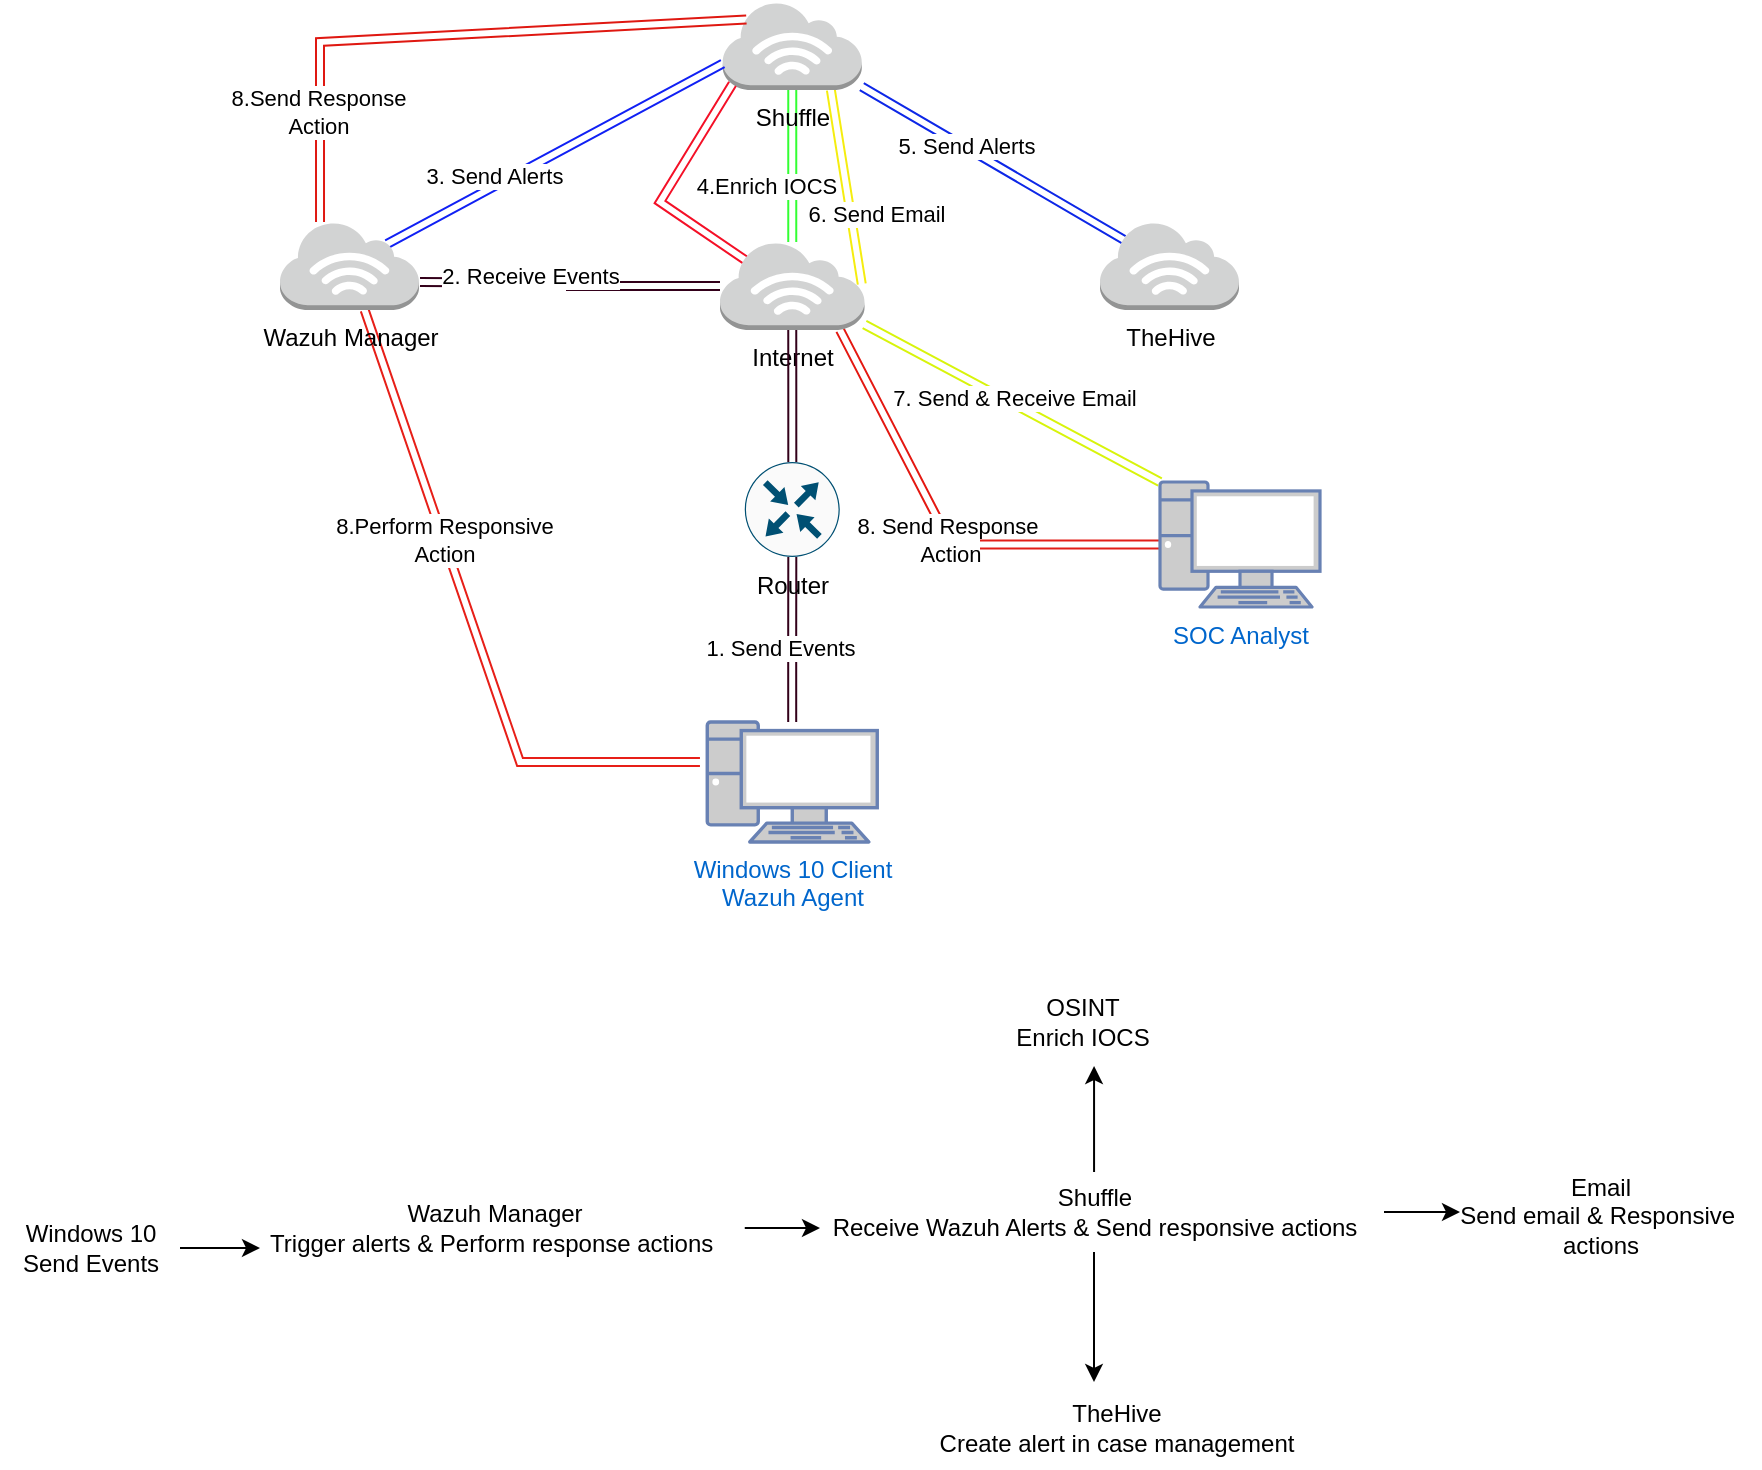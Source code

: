 <mxfile version="24.4.4" type="github">
  <diagram name="Page-1" id="AONNASwHGbtUYUmjS9xI">
    <mxGraphModel dx="880" dy="460" grid="1" gridSize="10" guides="1" tooltips="1" connect="1" arrows="1" fold="1" page="1" pageScale="1" pageWidth="850" pageHeight="1100" math="0" shadow="0">
      <root>
        <mxCell id="0" />
        <mxCell id="1" parent="0" />
        <mxCell id="a0mYmo2WMuD1lnYN7sBZ-10" style="edgeStyle=orthogonalEdgeStyle;rounded=0;orthogonalLoop=1;jettySize=auto;html=1;shape=link;strokeColor=#33001A;" parent="1" source="a0mYmo2WMuD1lnYN7sBZ-1" target="a0mYmo2WMuD1lnYN7sBZ-2" edge="1">
          <mxGeometry relative="1" as="geometry">
            <mxPoint x="442.5" y="300" as="targetPoint" />
          </mxGeometry>
        </mxCell>
        <mxCell id="a0mYmo2WMuD1lnYN7sBZ-11" value="1. Send Events" style="edgeLabel;html=1;align=center;verticalAlign=middle;resizable=0;points=[];" parent="a0mYmo2WMuD1lnYN7sBZ-10" vertex="1" connectable="0">
          <mxGeometry x="-0.09" relative="1" as="geometry">
            <mxPoint x="-6" as="offset" />
          </mxGeometry>
        </mxCell>
        <mxCell id="a0mYmo2WMuD1lnYN7sBZ-1" value="Windows 10 Client&lt;div&gt;Wazuh Agent&lt;/div&gt;&lt;div&gt;&lt;br&gt;&lt;/div&gt;" style="fontColor=#0066CC;verticalAlign=top;verticalLabelPosition=bottom;labelPosition=center;align=center;html=1;outlineConnect=0;fillColor=#CCCCCC;strokeColor=#6881B3;gradientColor=none;gradientDirection=north;strokeWidth=2;shape=mxgraph.networks.pc;" parent="1" vertex="1">
          <mxGeometry x="353.63" y="360" width="85" height="60" as="geometry" />
        </mxCell>
        <mxCell id="a0mYmo2WMuD1lnYN7sBZ-2" value="Router" style="sketch=0;points=[[0.5,0,0],[1,0.5,0],[0.5,1,0],[0,0.5,0],[0.145,0.145,0],[0.856,0.145,0],[0.855,0.856,0],[0.145,0.855,0]];verticalLabelPosition=bottom;html=1;verticalAlign=top;aspect=fixed;align=center;pointerEvents=1;shape=mxgraph.cisco19.rect;prIcon=router;fillColor=#FAFAFA;strokeColor=#005073;" parent="1" vertex="1">
          <mxGeometry x="372.38" y="230" width="47.5" height="47.5" as="geometry" />
        </mxCell>
        <mxCell id="a0mYmo2WMuD1lnYN7sBZ-18" style="edgeStyle=orthogonalEdgeStyle;rounded=0;orthogonalLoop=1;jettySize=auto;html=1;shape=link;strokeColor=#33FF33;" parent="1" source="a0mYmo2WMuD1lnYN7sBZ-4" target="a0mYmo2WMuD1lnYN7sBZ-7" edge="1">
          <mxGeometry relative="1" as="geometry" />
        </mxCell>
        <mxCell id="a0mYmo2WMuD1lnYN7sBZ-22" value="4.Enrich IOCS" style="edgeLabel;html=1;align=center;verticalAlign=middle;resizable=0;points=[];" parent="a0mYmo2WMuD1lnYN7sBZ-18" vertex="1" connectable="0">
          <mxGeometry x="0.263" y="-1" relative="1" as="geometry">
            <mxPoint x="-12" as="offset" />
          </mxGeometry>
        </mxCell>
        <mxCell id="a0mYmo2WMuD1lnYN7sBZ-23" style="rounded=0;orthogonalLoop=1;jettySize=auto;html=1;shape=link;entryX=0.17;entryY=0.2;entryDx=0;entryDy=0;entryPerimeter=0;fillColor=#f8cecc;strokeColor=#0d27e7;" parent="1" source="a0mYmo2WMuD1lnYN7sBZ-4" target="a0mYmo2WMuD1lnYN7sBZ-6" edge="1">
          <mxGeometry relative="1" as="geometry">
            <mxPoint x="550" y="90" as="targetPoint" />
          </mxGeometry>
        </mxCell>
        <mxCell id="a0mYmo2WMuD1lnYN7sBZ-24" value="5. Send Alerts" style="edgeLabel;html=1;align=center;verticalAlign=middle;resizable=0;points=[];" parent="a0mYmo2WMuD1lnYN7sBZ-23" vertex="1" connectable="0">
          <mxGeometry x="-0.209" y="1" relative="1" as="geometry">
            <mxPoint as="offset" />
          </mxGeometry>
        </mxCell>
        <mxCell id="a0mYmo2WMuD1lnYN7sBZ-25" style="rounded=0;orthogonalLoop=1;jettySize=auto;html=1;entryX=0.77;entryY=0.25;entryDx=0;entryDy=0;entryPerimeter=0;shape=link;fillColor=#ffff88;strokeColor=#f5ed0f;" parent="1" edge="1">
          <mxGeometry relative="1" as="geometry">
            <mxPoint x="430.882" y="141" as="targetPoint" />
            <mxPoint x="415.44" y="44" as="sourcePoint" />
          </mxGeometry>
        </mxCell>
        <mxCell id="a0mYmo2WMuD1lnYN7sBZ-26" value="6. Send Email" style="edgeLabel;html=1;align=center;verticalAlign=middle;resizable=0;points=[];" parent="a0mYmo2WMuD1lnYN7sBZ-25" vertex="1" connectable="0">
          <mxGeometry x="0.272" y="-2" relative="1" as="geometry">
            <mxPoint x="14" as="offset" />
          </mxGeometry>
        </mxCell>
        <mxCell id="a0mYmo2WMuD1lnYN7sBZ-4" value="Shuffle" style="outlineConnect=0;dashed=0;verticalLabelPosition=bottom;verticalAlign=top;align=center;html=1;shape=mxgraph.aws3.internet_3;fillColor=#D2D3D3;gradientColor=none;" parent="1" vertex="1">
          <mxGeometry x="361.38" width="69.5" height="44" as="geometry" />
        </mxCell>
        <mxCell id="a0mYmo2WMuD1lnYN7sBZ-17" style="rounded=0;orthogonalLoop=1;jettySize=auto;html=1;entryX=0;entryY=0.7;entryDx=0;entryDy=0;entryPerimeter=0;shape=link;exitX=0.77;exitY=0.25;exitDx=0;exitDy=0;exitPerimeter=0;strokeColor=#1020f4;" parent="1" source="a0mYmo2WMuD1lnYN7sBZ-5" target="a0mYmo2WMuD1lnYN7sBZ-4" edge="1">
          <mxGeometry relative="1" as="geometry">
            <mxPoint x="320" y="20" as="targetPoint" />
          </mxGeometry>
        </mxCell>
        <mxCell id="a0mYmo2WMuD1lnYN7sBZ-20" value="3. Send Alerts" style="edgeLabel;html=1;align=center;verticalAlign=middle;resizable=0;points=[];" parent="a0mYmo2WMuD1lnYN7sBZ-17" vertex="1" connectable="0">
          <mxGeometry x="-0.332" y="6" relative="1" as="geometry">
            <mxPoint y="1" as="offset" />
          </mxGeometry>
        </mxCell>
        <mxCell id="a0mYmo2WMuD1lnYN7sBZ-41" style="rounded=0;orthogonalLoop=1;jettySize=auto;html=1;shape=link;entryX=-0.043;entryY=0.333;entryDx=0;entryDy=0;entryPerimeter=0;fillColor=#f8cecc;strokeColor=#e71f18;" parent="1" source="a0mYmo2WMuD1lnYN7sBZ-5" target="a0mYmo2WMuD1lnYN7sBZ-1" edge="1">
          <mxGeometry relative="1" as="geometry">
            <mxPoint x="340" y="380" as="targetPoint" />
            <mxPoint x="220" y="140" as="sourcePoint" />
            <Array as="points">
              <mxPoint x="260" y="380" />
            </Array>
          </mxGeometry>
        </mxCell>
        <mxCell id="a0mYmo2WMuD1lnYN7sBZ-42" value="8.Perform Responsive&lt;div&gt;Action&lt;/div&gt;" style="edgeLabel;html=1;align=center;verticalAlign=middle;resizable=0;points=[];" parent="a0mYmo2WMuD1lnYN7sBZ-41" vertex="1" connectable="0">
          <mxGeometry x="-0.268" relative="1" as="geometry">
            <mxPoint y="1" as="offset" />
          </mxGeometry>
        </mxCell>
        <mxCell id="a0mYmo2WMuD1lnYN7sBZ-5" value="Wazuh Manager" style="outlineConnect=0;dashed=0;verticalLabelPosition=bottom;verticalAlign=top;align=center;html=1;shape=mxgraph.aws3.internet_3;fillColor=#D2D3D3;gradientColor=none;" parent="1" vertex="1">
          <mxGeometry x="140" y="110" width="69.5" height="44" as="geometry" />
        </mxCell>
        <mxCell id="a0mYmo2WMuD1lnYN7sBZ-6" value="TheHive" style="outlineConnect=0;dashed=0;verticalLabelPosition=bottom;verticalAlign=top;align=center;html=1;shape=mxgraph.aws3.internet_3;fillColor=#D2D3D3;gradientColor=none;" parent="1" vertex="1">
          <mxGeometry x="550" y="110" width="69.5" height="44" as="geometry" />
        </mxCell>
        <mxCell id="a0mYmo2WMuD1lnYN7sBZ-13" style="edgeStyle=orthogonalEdgeStyle;rounded=0;orthogonalLoop=1;jettySize=auto;html=1;shape=link;fillColor=#d5e8d4;strokeColor=#33001A;" parent="1" source="a0mYmo2WMuD1lnYN7sBZ-7" edge="1">
          <mxGeometry relative="1" as="geometry">
            <mxPoint x="210" y="140" as="targetPoint" />
          </mxGeometry>
        </mxCell>
        <mxCell id="a0mYmo2WMuD1lnYN7sBZ-14" value="2. Receive Events" style="edgeLabel;html=1;align=center;verticalAlign=middle;resizable=0;points=[];" parent="a0mYmo2WMuD1lnYN7sBZ-13" vertex="1" connectable="0">
          <mxGeometry x="0.282" y="-4" relative="1" as="geometry">
            <mxPoint as="offset" />
          </mxGeometry>
        </mxCell>
        <mxCell id="a0mYmo2WMuD1lnYN7sBZ-30" style="rounded=0;orthogonalLoop=1;jettySize=auto;html=1;shape=link;fillColor=#f8cecc;strokeColor=#e41811;" parent="1" edge="1">
          <mxGeometry relative="1" as="geometry">
            <mxPoint x="480" y="280" as="targetPoint" />
            <mxPoint x="420.003" y="164" as="sourcePoint" />
          </mxGeometry>
        </mxCell>
        <mxCell id="a0mYmo2WMuD1lnYN7sBZ-31" value="8. Send Response&amp;nbsp;&lt;div&gt;Action&lt;/div&gt;" style="edgeLabel;html=1;align=center;verticalAlign=middle;resizable=0;points=[];" parent="a0mYmo2WMuD1lnYN7sBZ-30" vertex="1" connectable="0">
          <mxGeometry x="0.815" y="1" relative="1" as="geometry">
            <mxPoint x="-1" as="offset" />
          </mxGeometry>
        </mxCell>
        <mxCell id="a0mYmo2WMuD1lnYN7sBZ-7" value="Internet" style="outlineConnect=0;dashed=0;verticalLabelPosition=bottom;verticalAlign=top;align=center;html=1;shape=mxgraph.aws3.internet_3;fillColor=#D2D3D3;gradientColor=none;" parent="1" vertex="1">
          <mxGeometry x="360" y="120" width="72.25" height="44" as="geometry" />
        </mxCell>
        <mxCell id="a0mYmo2WMuD1lnYN7sBZ-32" style="edgeStyle=orthogonalEdgeStyle;rounded=0;orthogonalLoop=1;jettySize=auto;html=1;shape=link;fillColor=#f8cecc;strokeColor=#e21e18;" parent="1" source="a0mYmo2WMuD1lnYN7sBZ-9" edge="1">
          <mxGeometry relative="1" as="geometry">
            <mxPoint x="490" y="271.25" as="targetPoint" />
          </mxGeometry>
        </mxCell>
        <mxCell id="a0mYmo2WMuD1lnYN7sBZ-9" value="&lt;div&gt;SOC Analyst&lt;/div&gt;" style="fontColor=#0066CC;verticalAlign=top;verticalLabelPosition=bottom;labelPosition=center;align=center;html=1;outlineConnect=0;fillColor=#CCCCCC;strokeColor=#6881B3;gradientColor=none;gradientDirection=north;strokeWidth=2;shape=mxgraph.networks.pc;" parent="1" vertex="1">
          <mxGeometry x="580" y="240" width="80" height="62.5" as="geometry" />
        </mxCell>
        <mxCell id="a0mYmo2WMuD1lnYN7sBZ-12" style="edgeStyle=orthogonalEdgeStyle;rounded=0;orthogonalLoop=1;jettySize=auto;html=1;entryX=0.5;entryY=1;entryDx=0;entryDy=0;entryPerimeter=0;shape=link;strokeColor=#33001A;" parent="1" source="a0mYmo2WMuD1lnYN7sBZ-2" target="a0mYmo2WMuD1lnYN7sBZ-7" edge="1">
          <mxGeometry relative="1" as="geometry" />
        </mxCell>
        <mxCell id="a0mYmo2WMuD1lnYN7sBZ-27" style="rounded=0;orthogonalLoop=1;jettySize=auto;html=1;entryX=0;entryY=0;entryDx=0;entryDy=0;entryPerimeter=0;shape=link;fillColor=#ffff88;strokeColor=#d8f40b;" parent="1" source="a0mYmo2WMuD1lnYN7sBZ-7" target="a0mYmo2WMuD1lnYN7sBZ-9" edge="1">
          <mxGeometry relative="1" as="geometry" />
        </mxCell>
        <mxCell id="a0mYmo2WMuD1lnYN7sBZ-28" value="7. Send &amp;amp; Receive Email" style="edgeLabel;html=1;align=center;verticalAlign=middle;resizable=0;points=[];" parent="a0mYmo2WMuD1lnYN7sBZ-27" vertex="1" connectable="0">
          <mxGeometry x="-0.111" y="-2" relative="1" as="geometry">
            <mxPoint x="10" as="offset" />
          </mxGeometry>
        </mxCell>
        <mxCell id="a0mYmo2WMuD1lnYN7sBZ-37" style="rounded=0;orthogonalLoop=1;jettySize=auto;html=1;entryX=0.17;entryY=0.2;entryDx=0;entryDy=0;entryPerimeter=0;shape=link;exitX=0.288;exitY=0;exitDx=0;exitDy=0;exitPerimeter=0;fillColor=#f8cecc;strokeColor=#df1811;" parent="1" source="a0mYmo2WMuD1lnYN7sBZ-5" target="a0mYmo2WMuD1lnYN7sBZ-4" edge="1">
          <mxGeometry relative="1" as="geometry">
            <Array as="points">
              <mxPoint x="160" y="20" />
            </Array>
          </mxGeometry>
        </mxCell>
        <mxCell id="a0mYmo2WMuD1lnYN7sBZ-38" value="8.Send Response&lt;div&gt;Action&lt;/div&gt;" style="edgeLabel;html=1;align=center;verticalAlign=middle;resizable=0;points=[];" parent="a0mYmo2WMuD1lnYN7sBZ-37" vertex="1" connectable="0">
          <mxGeometry x="-0.637" y="1" relative="1" as="geometry">
            <mxPoint as="offset" />
          </mxGeometry>
        </mxCell>
        <mxCell id="a0mYmo2WMuD1lnYN7sBZ-39" style="rounded=0;orthogonalLoop=1;jettySize=auto;html=1;entryX=0.07;entryY=0.93;entryDx=0;entryDy=0;entryPerimeter=0;shape=link;exitX=0.17;exitY=0.2;exitDx=0;exitDy=0;exitPerimeter=0;fillColor=#ffcc99;strokeColor=#f41027;" parent="1" source="a0mYmo2WMuD1lnYN7sBZ-7" target="a0mYmo2WMuD1lnYN7sBZ-4" edge="1">
          <mxGeometry relative="1" as="geometry">
            <Array as="points">
              <mxPoint x="330" y="100" />
            </Array>
          </mxGeometry>
        </mxCell>
        <mxCell id="a0mYmo2WMuD1lnYN7sBZ-57" style="edgeStyle=orthogonalEdgeStyle;rounded=0;orthogonalLoop=1;jettySize=auto;html=1;" parent="1" source="a0mYmo2WMuD1lnYN7sBZ-44" edge="1">
          <mxGeometry relative="1" as="geometry">
            <mxPoint x="130" y="623" as="targetPoint" />
          </mxGeometry>
        </mxCell>
        <mxCell id="a0mYmo2WMuD1lnYN7sBZ-44" value="Windows 10&lt;div&gt;Send Events&lt;/div&gt;" style="text;html=1;align=center;verticalAlign=middle;resizable=0;points=[];autosize=1;strokeColor=none;fillColor=none;" parent="1" vertex="1">
          <mxGeometry y="603" width="90" height="40" as="geometry" />
        </mxCell>
        <mxCell id="a0mYmo2WMuD1lnYN7sBZ-58" style="edgeStyle=orthogonalEdgeStyle;rounded=0;orthogonalLoop=1;jettySize=auto;html=1;" parent="1" source="a0mYmo2WMuD1lnYN7sBZ-46" edge="1">
          <mxGeometry relative="1" as="geometry">
            <mxPoint x="410" y="613" as="targetPoint" />
          </mxGeometry>
        </mxCell>
        <mxCell id="a0mYmo2WMuD1lnYN7sBZ-46" value="Wazuh Manager&lt;div&gt;Trigger alerts &amp;amp; Perform response actions&amp;nbsp;&lt;/div&gt;" style="text;html=1;align=center;verticalAlign=middle;resizable=0;points=[];autosize=1;strokeColor=none;fillColor=none;" parent="1" vertex="1">
          <mxGeometry x="122.38" y="593" width="250" height="40" as="geometry" />
        </mxCell>
        <mxCell id="a0mYmo2WMuD1lnYN7sBZ-62" style="edgeStyle=orthogonalEdgeStyle;rounded=0;orthogonalLoop=1;jettySize=auto;html=1;" parent="1" source="a0mYmo2WMuD1lnYN7sBZ-48" edge="1">
          <mxGeometry relative="1" as="geometry">
            <mxPoint x="730" y="605" as="targetPoint" />
          </mxGeometry>
        </mxCell>
        <mxCell id="a0mYmo2WMuD1lnYN7sBZ-48" value="Shuffle&lt;div&gt;Receive Wazuh Alerts &amp;amp; Send responsive actions&lt;/div&gt;" style="text;html=1;align=center;verticalAlign=middle;resizable=0;points=[];autosize=1;strokeColor=none;fillColor=none;" parent="1" vertex="1">
          <mxGeometry x="402" y="585" width="290" height="40" as="geometry" />
        </mxCell>
        <mxCell id="a0mYmo2WMuD1lnYN7sBZ-50" value="OSINT&lt;div&gt;Enrich IOCS&lt;/div&gt;" style="text;html=1;align=center;verticalAlign=middle;resizable=0;points=[];autosize=1;strokeColor=none;fillColor=none;" parent="1" vertex="1">
          <mxGeometry x="496" y="490" width="90" height="40" as="geometry" />
        </mxCell>
        <mxCell id="a0mYmo2WMuD1lnYN7sBZ-52" value="TheHive&lt;div&gt;Create alert in case management&lt;/div&gt;" style="text;html=1;align=center;verticalAlign=middle;resizable=0;points=[];autosize=1;strokeColor=none;fillColor=none;" parent="1" vertex="1">
          <mxGeometry x="458" y="693" width="200" height="40" as="geometry" />
        </mxCell>
        <mxCell id="a0mYmo2WMuD1lnYN7sBZ-60" style="edgeStyle=orthogonalEdgeStyle;rounded=0;orthogonalLoop=1;jettySize=auto;html=1;entryX=0.445;entryY=-0.075;entryDx=0;entryDy=0;entryPerimeter=0;" parent="1" source="a0mYmo2WMuD1lnYN7sBZ-48" target="a0mYmo2WMuD1lnYN7sBZ-52" edge="1">
          <mxGeometry relative="1" as="geometry" />
        </mxCell>
        <mxCell id="a0mYmo2WMuD1lnYN7sBZ-61" style="edgeStyle=orthogonalEdgeStyle;rounded=0;orthogonalLoop=1;jettySize=auto;html=1;entryX=0.567;entryY=1.05;entryDx=0;entryDy=0;entryPerimeter=0;" parent="1" source="a0mYmo2WMuD1lnYN7sBZ-48" target="a0mYmo2WMuD1lnYN7sBZ-50" edge="1">
          <mxGeometry relative="1" as="geometry" />
        </mxCell>
        <mxCell id="a0mYmo2WMuD1lnYN7sBZ-63" value="Email&lt;div&gt;Send email &amp;amp; Responsive&amp;nbsp;&lt;/div&gt;&lt;div&gt;actions&lt;/div&gt;" style="text;html=1;align=center;verticalAlign=middle;resizable=0;points=[];autosize=1;strokeColor=none;fillColor=none;" parent="1" vertex="1">
          <mxGeometry x="720" y="577" width="160" height="60" as="geometry" />
        </mxCell>
      </root>
    </mxGraphModel>
  </diagram>
</mxfile>
